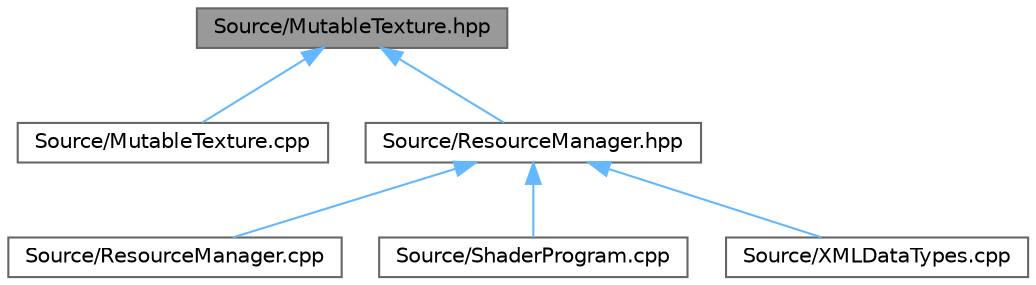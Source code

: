 digraph "Source/MutableTexture.hpp"
{
 // INTERACTIVE_SVG=YES
 // LATEX_PDF_SIZE
  bgcolor="transparent";
  edge [fontname=Helvetica,fontsize=10,labelfontname=Helvetica,labelfontsize=10];
  node [fontname=Helvetica,fontsize=10,shape=box,height=0.2,width=0.4];
  Node1 [label="Source/MutableTexture.hpp",height=0.2,width=0.4,color="gray40", fillcolor="grey60", style="filled", fontcolor="black",tooltip=" "];
  Node1 -> Node2 [dir="back",color="steelblue1",style="solid"];
  Node2 [label="Source/MutableTexture.cpp",height=0.2,width=0.4,color="grey40", fillcolor="white", style="filled",URL="$_mutable_texture_8cpp.html",tooltip=" "];
  Node1 -> Node3 [dir="back",color="steelblue1",style="solid"];
  Node3 [label="Source/ResourceManager.hpp",height=0.2,width=0.4,color="grey40", fillcolor="white", style="filled",URL="$_resource_manager_8hpp.html",tooltip=" "];
  Node3 -> Node4 [dir="back",color="steelblue1",style="solid"];
  Node4 [label="Source/ResourceManager.cpp",height=0.2,width=0.4,color="grey40", fillcolor="white", style="filled",URL="$_resource_manager_8cpp.html",tooltip=" "];
  Node3 -> Node5 [dir="back",color="steelblue1",style="solid"];
  Node5 [label="Source/ShaderProgram.cpp",height=0.2,width=0.4,color="grey40", fillcolor="white", style="filled",URL="$_shader_program_8cpp.html",tooltip=" "];
  Node3 -> Node6 [dir="back",color="steelblue1",style="solid"];
  Node6 [label="Source/XMLDataTypes.cpp",height=0.2,width=0.4,color="grey40", fillcolor="white", style="filled",URL="$_x_m_l_data_types_8cpp.html",tooltip=" "];
}
